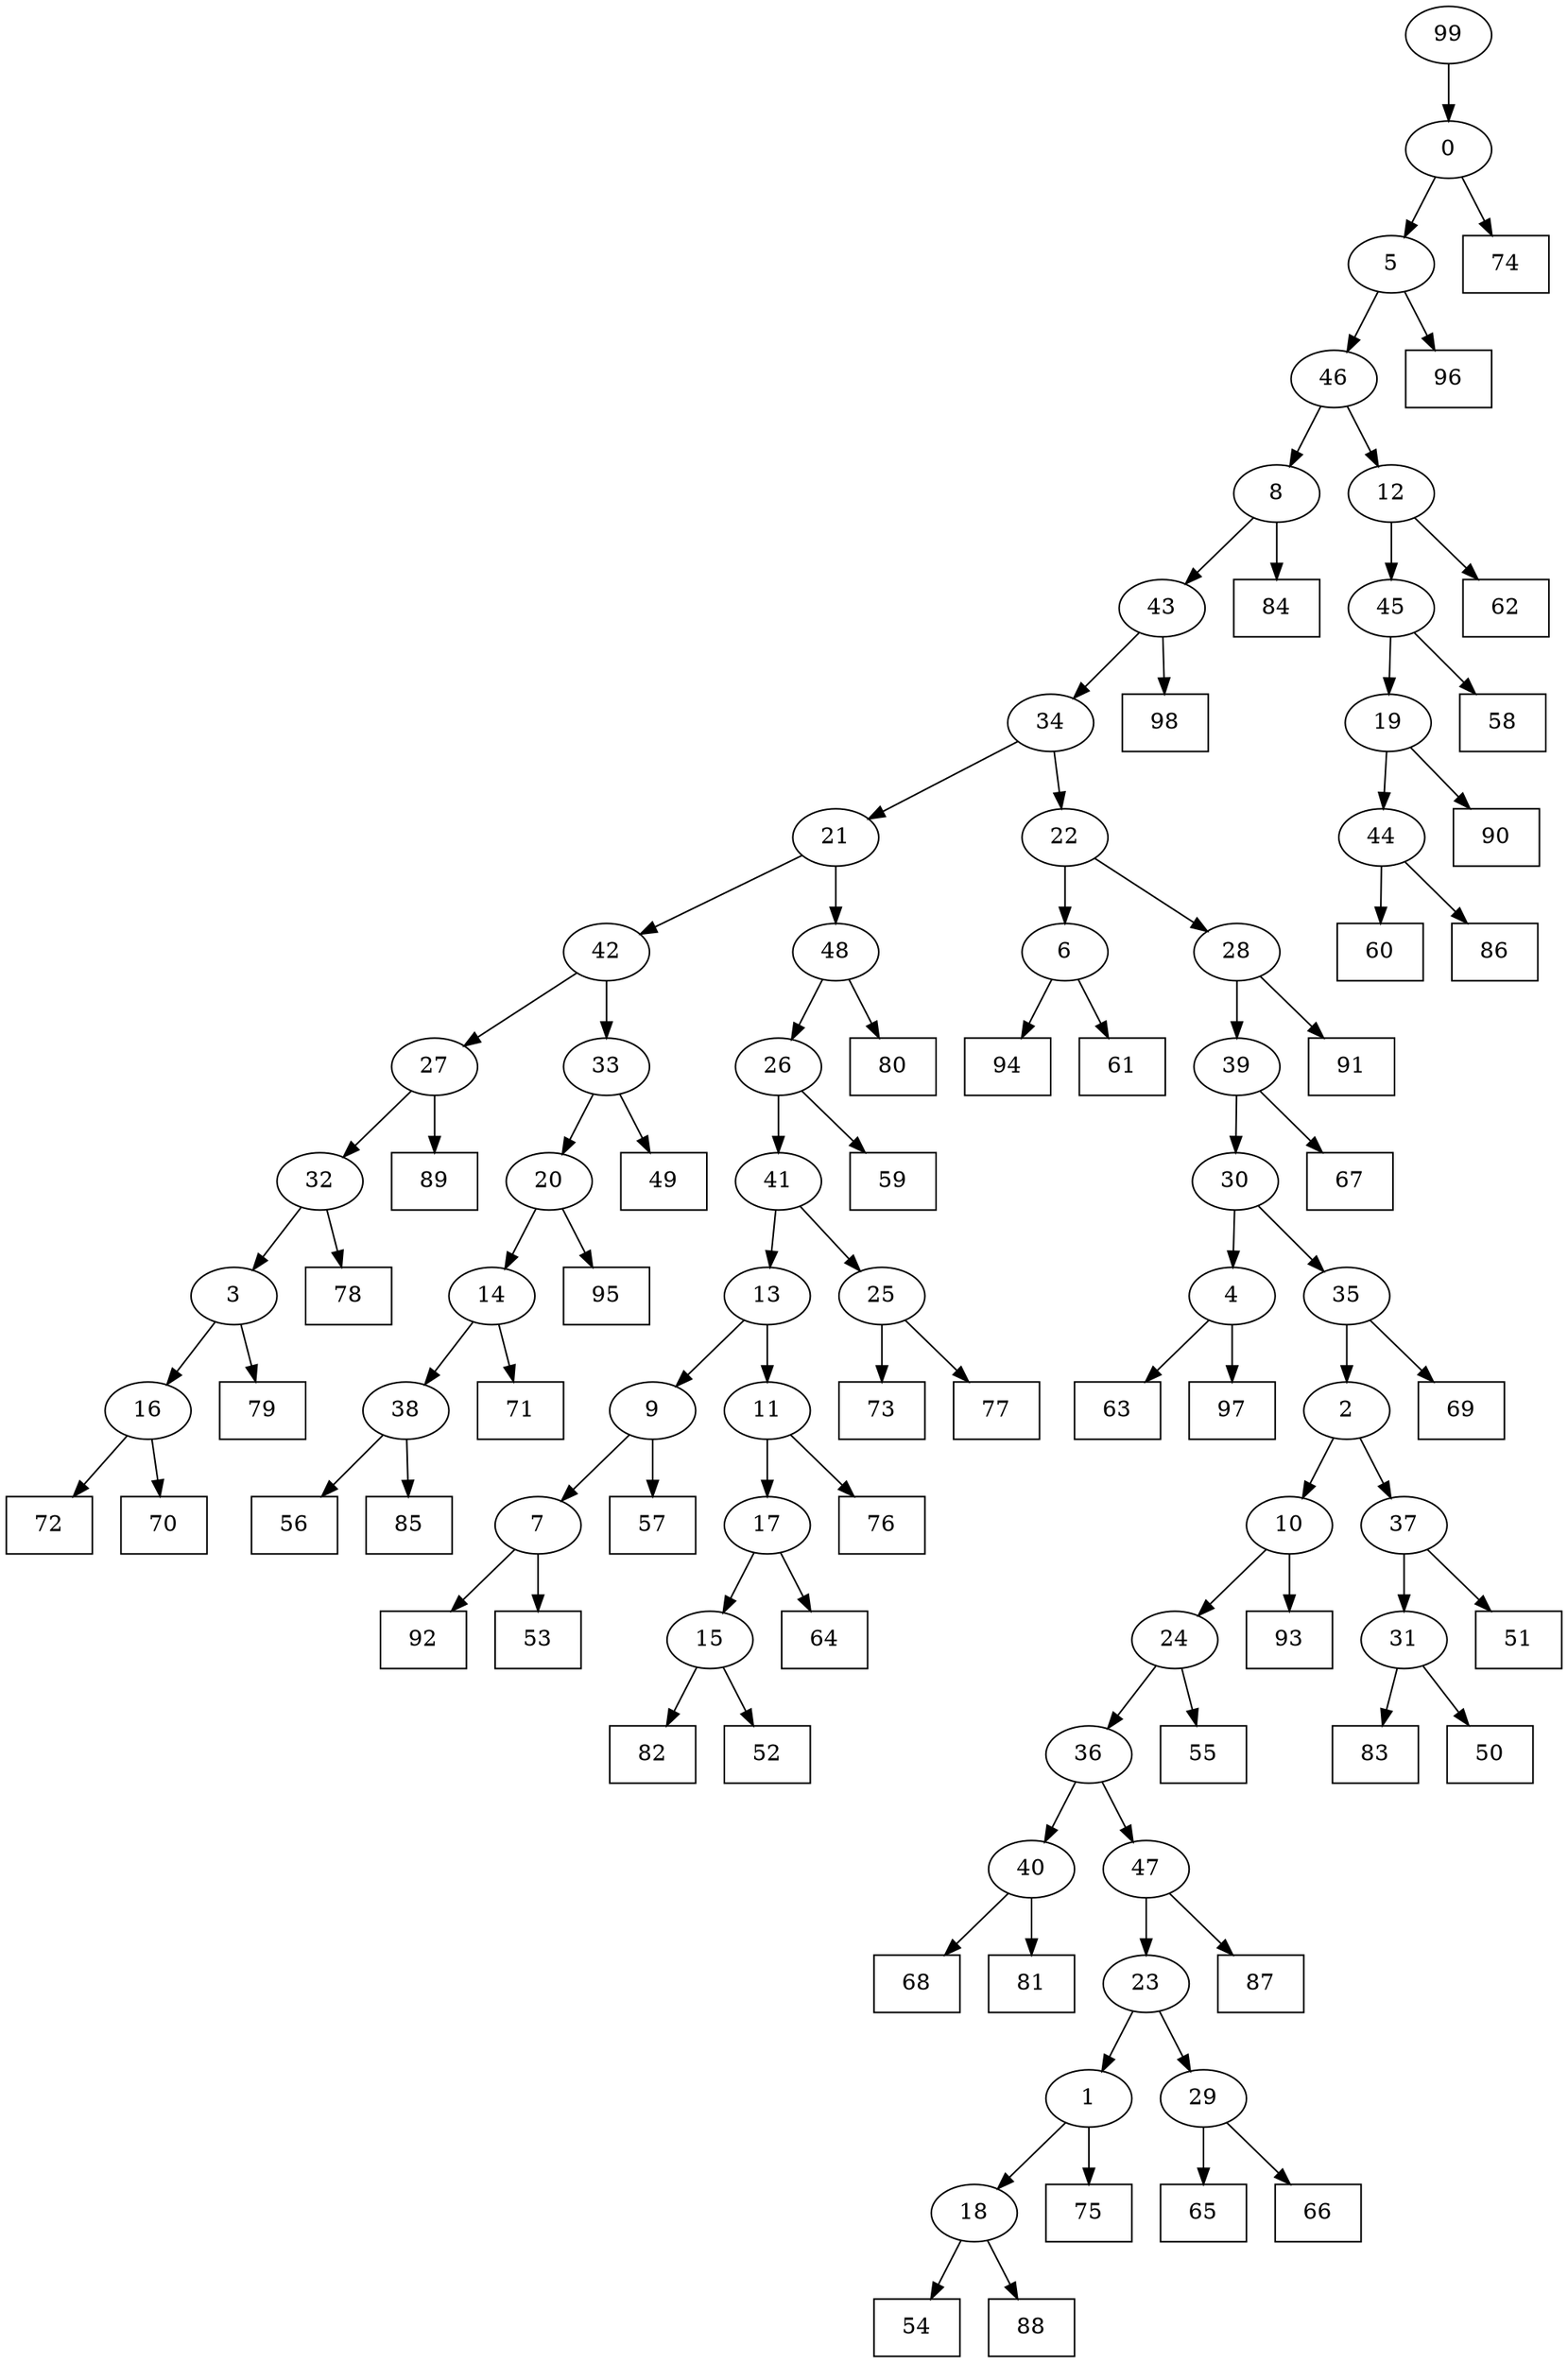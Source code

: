 digraph G {
0[label="0"];
1[label="1"];
2[label="2"];
3[label="3"];
4[label="4"];
5[label="5"];
6[label="6"];
7[label="7"];
8[label="8"];
9[label="9"];
10[label="10"];
11[label="11"];
12[label="12"];
13[label="13"];
14[label="14"];
15[label="15"];
16[label="16"];
17[label="17"];
18[label="18"];
19[label="19"];
20[label="20"];
21[label="21"];
22[label="22"];
23[label="23"];
24[label="24"];
25[label="25"];
26[label="26"];
27[label="27"];
28[label="28"];
29[label="29"];
30[label="30"];
31[label="31"];
32[label="32"];
33[label="33"];
34[label="34"];
35[label="35"];
36[label="36"];
37[label="37"];
38[label="38"];
39[label="39"];
40[label="40"];
41[label="41"];
42[label="42"];
43[label="43"];
44[label="44"];
45[label="45"];
46[label="46"];
47[label="47"];
48[label="48"];
49[shape=box,label="83"];
50[shape=box,label="92"];
51[shape=box,label="51"];
52[shape=box,label="57"];
53[shape=box,label="68"];
54[shape=box,label="95"];
55[shape=box,label="63"];
56[shape=box,label="80"];
57[shape=box,label="82"];
58[shape=box,label="62"];
59[shape=box,label="89"];
60[shape=box,label="73"];
61[shape=box,label="67"];
62[shape=box,label="78"];
63[shape=box,label="79"];
64[shape=box,label="97"];
65[shape=box,label="64"];
66[shape=box,label="60"];
67[shape=box,label="71"];
68[shape=box,label="65"];
69[shape=box,label="94"];
70[shape=box,label="72"];
71[shape=box,label="61"];
72[shape=box,label="50"];
73[shape=box,label="66"];
74[shape=box,label="75"];
75[shape=box,label="54"];
76[shape=box,label="49"];
77[shape=box,label="98"];
78[shape=box,label="69"];
79[shape=box,label="52"];
80[shape=box,label="59"];
81[shape=box,label="56"];
82[shape=box,label="93"];
83[shape=box,label="90"];
84[shape=box,label="87"];
85[shape=box,label="74"];
86[shape=box,label="81"];
87[shape=box,label="76"];
88[shape=box,label="85"];
89[shape=box,label="77"];
90[shape=box,label="55"];
91[shape=box,label="58"];
92[shape=box,label="70"];
93[shape=box,label="96"];
94[shape=box,label="86"];
95[shape=box,label="88"];
96[shape=box,label="84"];
97[shape=box,label="91"];
98[shape=box,label="53"];
99[label="99"];
29->68 ;
26->80 ;
25->60 ;
15->79 ;
24->36 ;
25->89 ;
21->42 ;
6->69 ;
2->37 ;
37->51 ;
38->81 ;
42->27 ;
27->59 ;
32->62 ;
15->57 ;
42->33 ;
48->56 ;
17->65 ;
7->98 ;
12->58 ;
14->38 ;
40->86 ;
11->87 ;
27->32 ;
47->84 ;
0->85 ;
9->7 ;
24->90 ;
16->70 ;
44->66 ;
39->61 ;
21->48 ;
11->17 ;
32->3 ;
48->26 ;
20->54 ;
6->71 ;
46->8 ;
8->96 ;
17->15 ;
18->95 ;
28->97 ;
10->82 ;
40->53 ;
23->29 ;
29->73 ;
9->52 ;
33->76 ;
31->72 ;
45->19 ;
3->16 ;
16->92 ;
4->64 ;
19->44 ;
46->12 ;
12->45 ;
35->2 ;
99->0 ;
35->78 ;
30->4 ;
4->55 ;
45->91 ;
13->9 ;
38->88 ;
36->47 ;
3->63 ;
22->28 ;
28->39 ;
34->21 ;
41->13 ;
5->46 ;
2->10 ;
10->24 ;
37->31 ;
47->23 ;
18->75 ;
19->83 ;
26->41 ;
41->25 ;
36->40 ;
33->20 ;
31->49 ;
39->30 ;
30->35 ;
7->50 ;
22->6 ;
43->34 ;
34->22 ;
13->11 ;
20->14 ;
14->67 ;
1->74 ;
0->5 ;
5->93 ;
23->1 ;
1->18 ;
44->94 ;
8->43 ;
43->77 ;
}
